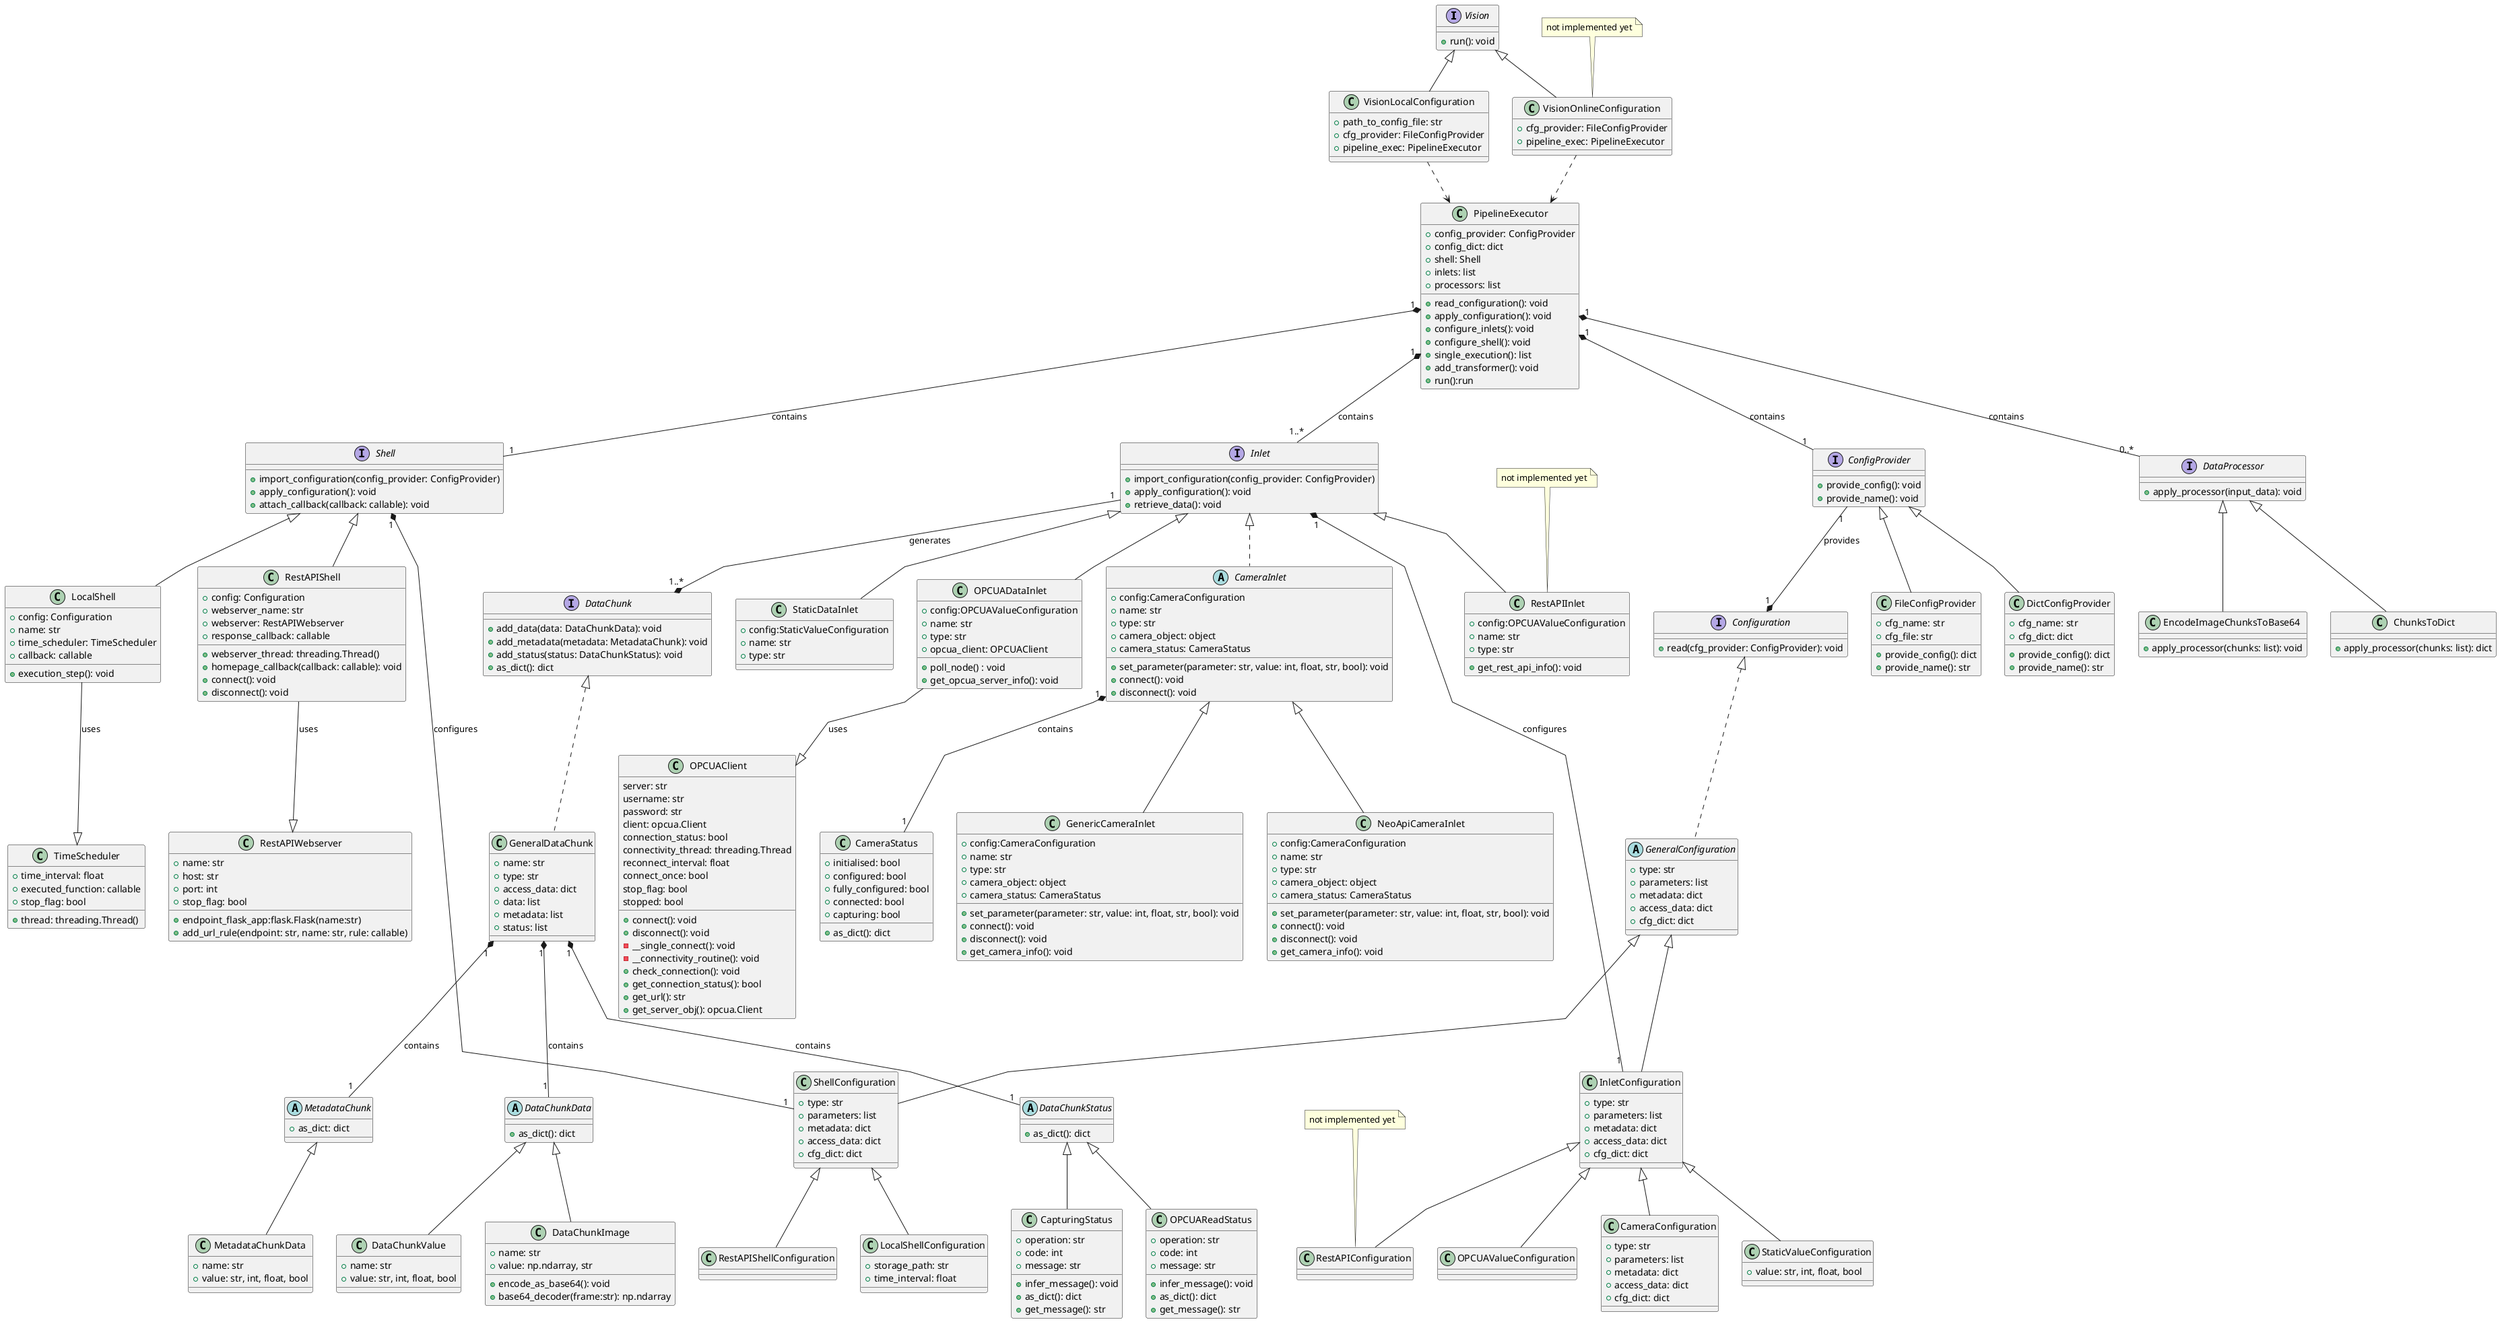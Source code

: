 @startuml
skinparam linetype polyline

interface Vision{
+run(): void
}

class VisionLocalConfiguration{
+path_to_config_file: str
+cfg_provider: FileConfigProvider
+pipeline_exec: PipelineExecutor
}

class VisionOnlineConfiguration{
+cfg_provider: FileConfigProvider
+pipeline_exec: PipelineExecutor
}
note top: not implemented yet

class PipelineExecutor {
+config_provider: ConfigProvider
+config_dict: dict
+shell: Shell
+inlets: list
+processors: list
+read_configuration(): void
+apply_configuration(): void
+configure_inlets(): void
+configure_shell(): void
+single_execution(): list
+add_transformer(): void
+run():run
}

interface Shell{
+import_configuration(config_provider: ConfigProvider)
+apply_configuration(): void
+attach_callback(callback: callable): void
}


class LocalShell{
+config: Configuration
+name: str
+time_scheduler: TimeScheduler
+callback: callable
+execution_step(): void
}

class TimeScheduler{
+time_interval: float
+executed_function: callable
+thread: threading.Thread()
+stop_flag: bool
}


class RestAPIShell{
+config: Configuration
+webserver_name: str
+webserver: RestAPIWebserver
+webserver_thread: threading.Thread()
+response_callback: callable
+homepage_callback(callback: callable): void
+connect(): void
+disconnect(): void
}

class RestAPIWebserver{
+name: str
+host: str
+port: int
+endpoint_flask_app:flask.Flask(name:str)
+add_url_rule(endpoint: str, name: str, rule: callable)
+stop_flag: bool
}

interface Inlet{
+import_configuration(config_provider: ConfigProvider)
+apply_configuration(): void
+retrieve_data(): void
}

abstract class CameraInlet{
+config:CameraConfiguration
+name: str
+type: str
+camera_object: object
+camera_status: CameraStatus
+set_parameter(parameter: str, value: int, float, str, bool): void
+connect(): void
+disconnect(): void
}

class GenericCameraInlet{
+config:CameraConfiguration
+name: str
+type: str
+camera_object: object
+camera_status: CameraStatus
+set_parameter(parameter: str, value: int, float, str, bool): void
+connect(): void
+disconnect(): void
+get_camera_info(): void
}

class NeoApiCameraInlet{
+config:CameraConfiguration
+name: str
+type: str
+camera_object: object
+camera_status: CameraStatus
+set_parameter(parameter: str, value: int, float, str, bool): void
+connect(): void
+disconnect(): void
+get_camera_info(): void
}

class StaticDataInlet{
+config:StaticValueConfiguration
+name: str
+type: str
}

class OPCUADataInlet{
+config:OPCUAValueConfiguration
+name: str
+type: str
+opcua_client: OPCUAClient
+poll_node() : void
+get_opcua_server_info(): void
}

class OPCUAClient{
server: str
username: str
password: str
client: opcua.Client
connection_status: bool
connectivity_thread: threading.Thread
reconnect_interval: float
connect_once: bool
stop_flag: bool
stopped: bool
+connect(): void
+disconnect(): void
-__single_connect(): void
-__connectivity_routine(): void
+check_connection(): void
+get_connection_status(): bool
+get_url(): str
+get_server_obj(): opcua.Client
}

class RestAPIInlet
{
+config:OPCUAValueConfiguration
+name: str
+type: str
+get_rest_api_info(): void
}
note top: not implemented yet

interface ConfigProvider{
+provide_config(): void
+provide_name(): void
}

class FileConfigProvider{
+cfg_name: str
+cfg_file: str
+provide_config(): dict
+provide_name(): str
}

class DictConfigProvider{
+cfg_name: str
+cfg_dict: dict
+provide_config(): dict
+provide_name(): str
}

interface Configuration{
+read(cfg_provider: ConfigProvider): void
}

abstract class GeneralConfiguration{
+type: str
+parameters: list
+metadata: dict
+access_data: dict
+cfg_dict: dict
}

class InletConfiguration{
+type: str
+parameters: list
+metadata: dict
+access_data: dict
+cfg_dict: dict
}

class ShellConfiguration{
+type: str
+parameters: list
+metadata: dict
+access_data: dict
+cfg_dict: dict
}

class CameraConfiguration{
+type: str
+parameters: list
+metadata: dict
+access_data: dict
+cfg_dict: dict
}

class StaticValueConfiguration{
+value: str, int, float, bool
}

class OPCUAValueConfiguration{
}

class RestAPIConfiguration{
}
note top: not implemented yet

class RestAPIShellConfiguration{
}

class LocalShellConfiguration{
+storage_path: str
+time_interval: float
}

class CameraStatus{
+initialised: bool
+configured: bool
+fully_configured: bool
+connected: bool
+capturing: bool
+as_dict(): dict
}

interface DataChunk{
+add_data(data: DataChunkData): void
+add_metadata(metadata: MetadataChunk): void
+add_status(status: DataChunkStatus): void
+as_dict(): dict
}

class GeneralDataChunk{
+name: str
+type: str
+access_data: dict
+data: list
+metadata: list
+status: list
}


abstract class DataChunkData{
+as_dict(): dict
}

class DataChunkValue{
+name: str
+value: str, int, float, bool
}

class DataChunkImage{
+name: str
+value: np.ndarray, str
+encode_as_base64(): void
+base64_decoder(frame:str): np.ndarray
}


abstract class DataChunkStatus{
+as_dict(): dict
}

class CapturingStatus{
+operation: str
+code: int
+message: str
+infer_message(): void
+as_dict(): dict
+get_message(): str
}

class OPCUAReadStatus{
+operation: str
+code: int
+message: str
+infer_message(): void
+as_dict(): dict
+get_message(): str
}

abstract class MetadataChunk{
+as_dict: dict
}

class MetadataChunkData{
+name: str
+value: str, int, float, bool
}

interface DataProcessor{
+apply_processor(input_data): void
}

class EncodeImageChunksToBase64{
+apply_processor(chunks: list): void
}

class ChunksToDict{
+apply_processor(chunks: list): dict
}

Vision <|-- VisionLocalConfiguration
Vision <|-- VisionOnlineConfiguration
VisionLocalConfiguration ..> PipelineExecutor
VisionOnlineConfiguration ..> PipelineExecutor

PipelineExecutor "1"*--"1" Shell: contains
PipelineExecutor "1"*--"1..*" Inlet: contains
PipelineExecutor "1"*--"0..*" DataProcessor: contains
PipelineExecutor "1"*--"1" ConfigProvider: contains

Shell <|-- LocalShell
LocalShell --|> TimeScheduler: uses
Shell <|-- RestAPIShell
RestAPIShell --|> RestAPIWebserver: uses

Inlet <|.. CameraInlet
CameraInlet <|-- GenericCameraInlet
CameraInlet <|-- NeoApiCameraInlet

Inlet <|-- StaticDataInlet
Inlet <|-- OPCUADataInlet
OPCUADataInlet --|> OPCUAClient: uses

Inlet <|-- RestAPIInlet


ConfigProvider <|-- FileConfigProvider
ConfigProvider <|-- DictConfigProvider
ConfigProvider "1"--*"1" Configuration: provides

Shell  "1"*--"1" ShellConfiguration: configures
Inlet  "1"*--"1" InletConfiguration: configures

Configuration <|.. GeneralConfiguration
GeneralConfiguration <|-- ShellConfiguration
GeneralConfiguration <|-- InletConfiguration
InletConfiguration <|-- CameraConfiguration
InletConfiguration <|-- StaticValueConfiguration
InletConfiguration <|-- OPCUAValueConfiguration
InletConfiguration <|-- RestAPIConfiguration
ShellConfiguration <|-- RestAPIShellConfiguration
ShellConfiguration <|-- LocalShellConfiguration

CameraInlet  "1"*--"1" CameraStatus: contains

DataChunk <|.. GeneralDataChunk

GeneralDataChunk "1"*--"1" DataChunkData: contains
GeneralDataChunk "1"*--"1" DataChunkStatus: contains
GeneralDataChunk "1"*--"1" MetadataChunk: contains

DataChunkData <|-- DataChunkValue
DataChunkData <|-- DataChunkImage

DataChunkStatus <|-- CapturingStatus
DataChunkStatus <|-- OPCUAReadStatus

MetadataChunk <|-- MetadataChunkData

Inlet "1"--*"1..*" DataChunk : generates


DataProcessor <|-- EncodeImageChunksToBase64
DataProcessor <|-- ChunksToDict


@enduml